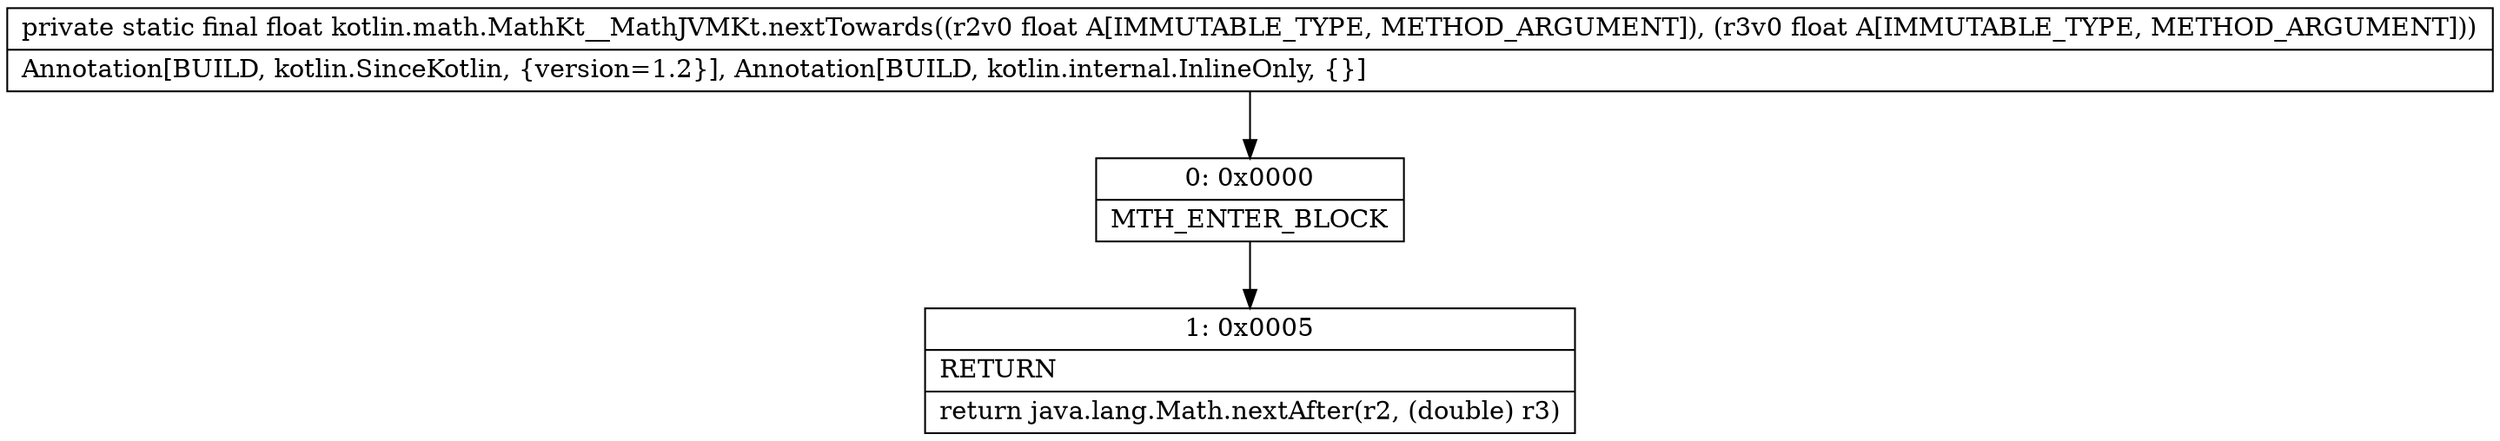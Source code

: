 digraph "CFG forkotlin.math.MathKt__MathJVMKt.nextTowards(FF)F" {
Node_0 [shape=record,label="{0\:\ 0x0000|MTH_ENTER_BLOCK\l}"];
Node_1 [shape=record,label="{1\:\ 0x0005|RETURN\l|return java.lang.Math.nextAfter(r2, (double) r3)\l}"];
MethodNode[shape=record,label="{private static final float kotlin.math.MathKt__MathJVMKt.nextTowards((r2v0 float A[IMMUTABLE_TYPE, METHOD_ARGUMENT]), (r3v0 float A[IMMUTABLE_TYPE, METHOD_ARGUMENT]))  | Annotation[BUILD, kotlin.SinceKotlin, \{version=1.2\}], Annotation[BUILD, kotlin.internal.InlineOnly, \{\}]\l}"];
MethodNode -> Node_0;
Node_0 -> Node_1;
}

